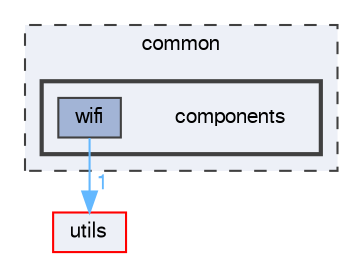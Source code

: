digraph "components"
{
 // LATEX_PDF_SIZE
  bgcolor="transparent";
  edge [fontname=FreeSans,fontsize=10,labelfontname=FreeSans,labelfontsize=10];
  node [fontname=FreeSans,fontsize=10,shape=box,height=0.2,width=0.4];
  compound=true
  subgraph clusterdir_bdd9a5d540de89e9fe90efdfc6973a4f {
    graph [ bgcolor="#edf0f7", pencolor="grey25", label="common", fontname=FreeSans,fontsize=10 style="filled,dashed", URL="dir_bdd9a5d540de89e9fe90efdfc6973a4f.html",tooltip=""]
  subgraph clusterdir_0a43594a05a71bab10bc2b94eb88ad34 {
    graph [ bgcolor="#edf0f7", pencolor="grey25", label="", fontname=FreeSans,fontsize=10 style="filled,bold", URL="dir_0a43594a05a71bab10bc2b94eb88ad34.html",tooltip=""]
    dir_0a43594a05a71bab10bc2b94eb88ad34 [shape=plaintext, label="components"];
  dir_d639745fe6bcb2d77be2641c8f20ce33 [label="wifi", fillcolor="#a2b4d6", color="grey25", style="filled", URL="dir_d639745fe6bcb2d77be2641c8f20ce33.html",tooltip=""];
  }
  }
  dir_7dbb3f8d9b3c7f1bbfe241818c433d10 [label="utils", fillcolor="#edf0f7", color="red", style="filled", URL="dir_7dbb3f8d9b3c7f1bbfe241818c433d10.html",tooltip=""];
  dir_d639745fe6bcb2d77be2641c8f20ce33->dir_7dbb3f8d9b3c7f1bbfe241818c433d10 [headlabel="1", labeldistance=1.5 headhref="dir_000069_000068.html" color="steelblue1" fontcolor="steelblue1"];
}
